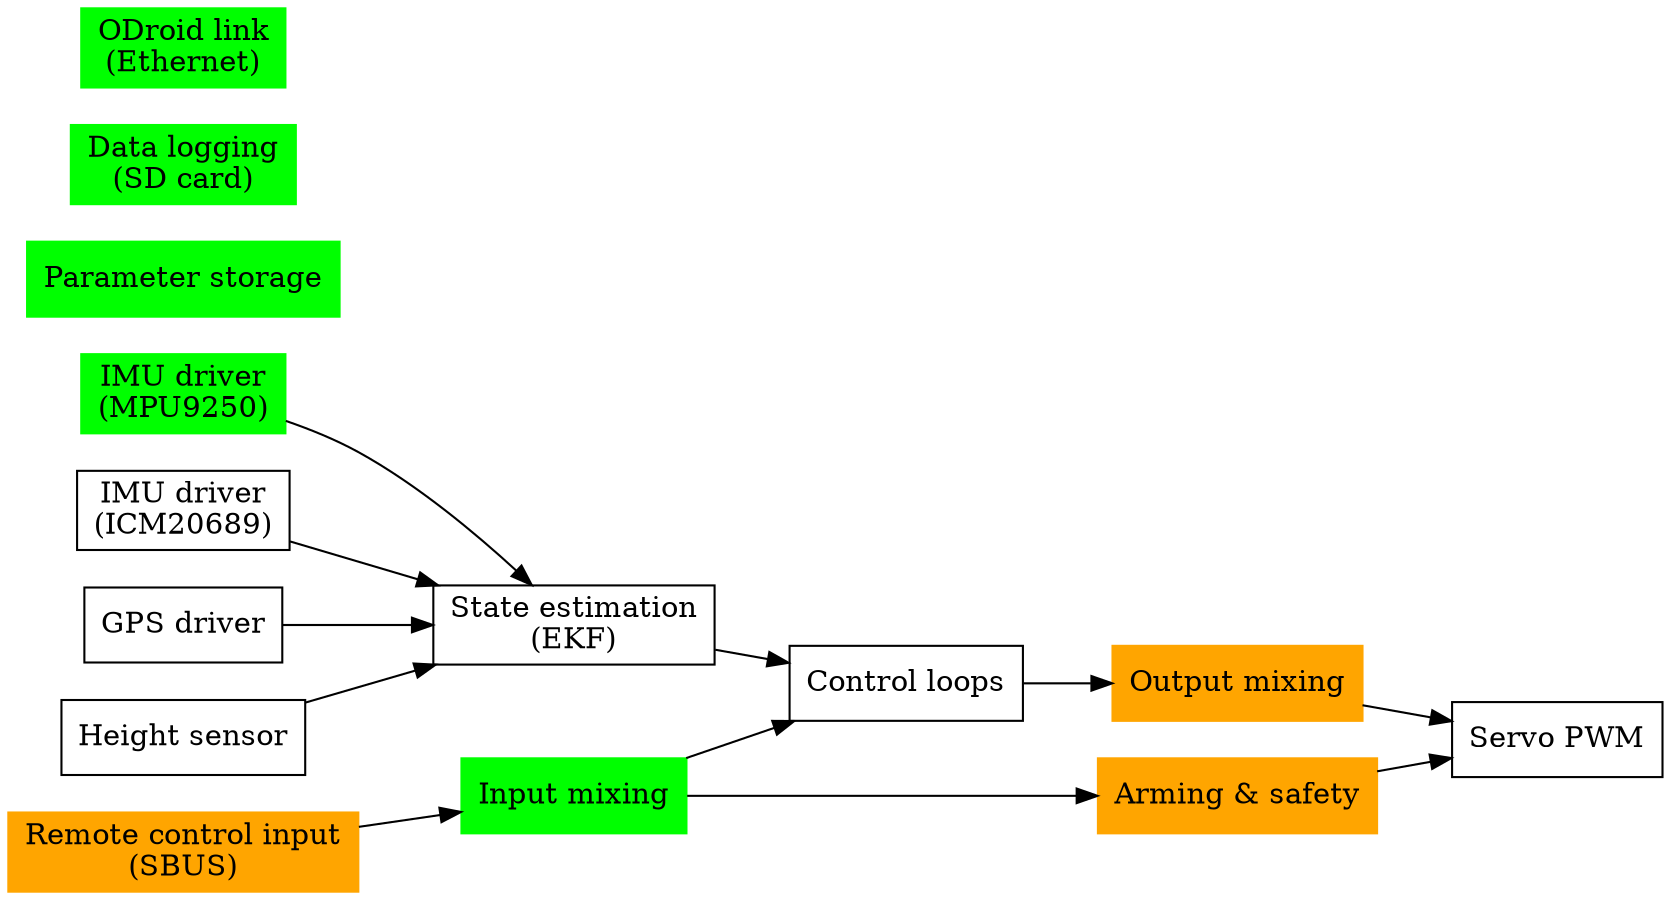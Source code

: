 digraph Flow {
    rankdir = LR;
    node [shape="box"];
    mpu9250_driver [style=filled, color="green", label="IMU driver\n(MPU9250)"]
    icm20689_driver [label="IMU driver\n(ICM20689)"]
    gps_driver [label="GPS driver"]
    parameter [label="Parameter storage", style=filled, color="green"];
    data_logging [label="Data logging\n(SD card)", style=filled, color="green"];
    rc_input [label="Remote control input\n(SBUS)", style="filled", color="orange"];
    ethernet [label="ODroid link\n(Ethernet)", style="filled", color="green"];
    input_mapping [label="Input mixing", style="filled", color="green"];
    state_estimation [label="State estimation\n(EKF)"];
    controller [label="Control loops"];
    mixer [label="Output mixing", style="filled", color="orange"];
    height_sensor [label="Height sensor"];
    safety [label="Arming & safety", style="filled", color="orange"];
    output_pwm [label="Servo PWM"];

    rc_input -> input_mapping;
    height_sensor -> state_estimation;
    gps_driver -> state_estimation;
    mpu9250_driver -> state_estimation;
    icm20689_driver -> state_estimation;
    state_estimation -> controller;
    input_mapping -> controller;
    input_mapping -> safety;
    safety -> output_pwm;
    controller -> mixer;
    mixer -> output_pwm;
}
